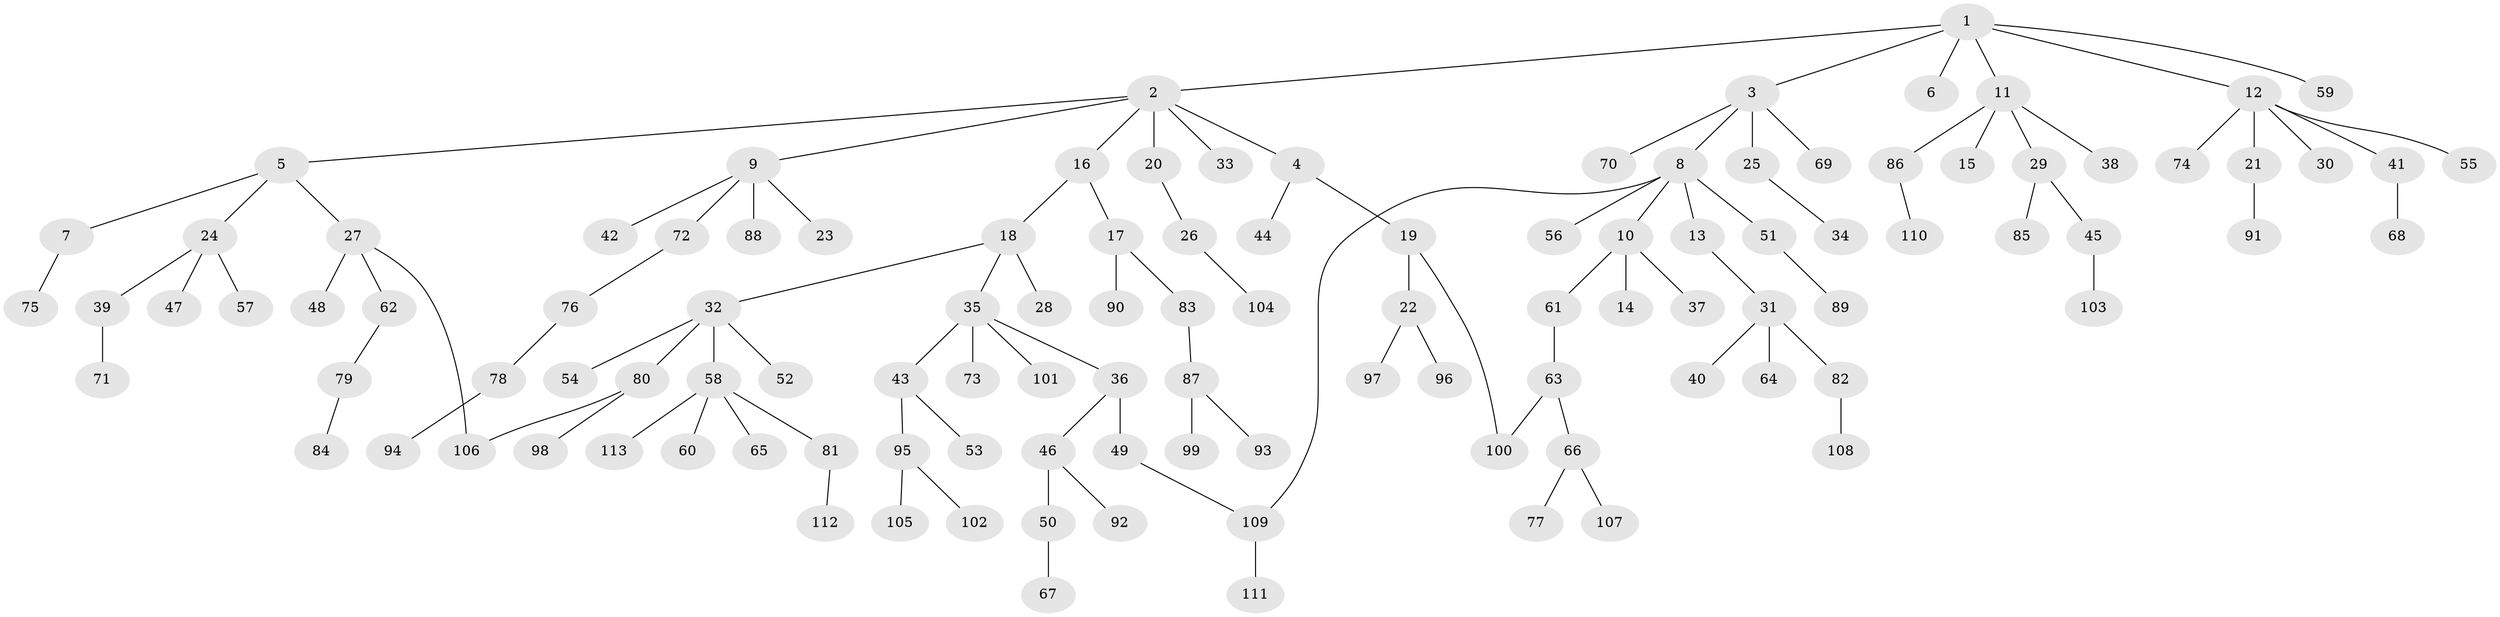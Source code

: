 // coarse degree distribution, {5: 0.043478260869565216, 6: 0.014492753623188406, 4: 0.10144927536231885, 2: 0.2463768115942029, 1: 0.463768115942029, 3: 0.13043478260869565}
// Generated by graph-tools (version 1.1) at 2025/49/03/04/25 22:49:10]
// undirected, 113 vertices, 115 edges
graph export_dot {
  node [color=gray90,style=filled];
  1;
  2;
  3;
  4;
  5;
  6;
  7;
  8;
  9;
  10;
  11;
  12;
  13;
  14;
  15;
  16;
  17;
  18;
  19;
  20;
  21;
  22;
  23;
  24;
  25;
  26;
  27;
  28;
  29;
  30;
  31;
  32;
  33;
  34;
  35;
  36;
  37;
  38;
  39;
  40;
  41;
  42;
  43;
  44;
  45;
  46;
  47;
  48;
  49;
  50;
  51;
  52;
  53;
  54;
  55;
  56;
  57;
  58;
  59;
  60;
  61;
  62;
  63;
  64;
  65;
  66;
  67;
  68;
  69;
  70;
  71;
  72;
  73;
  74;
  75;
  76;
  77;
  78;
  79;
  80;
  81;
  82;
  83;
  84;
  85;
  86;
  87;
  88;
  89;
  90;
  91;
  92;
  93;
  94;
  95;
  96;
  97;
  98;
  99;
  100;
  101;
  102;
  103;
  104;
  105;
  106;
  107;
  108;
  109;
  110;
  111;
  112;
  113;
  1 -- 2;
  1 -- 3;
  1 -- 6;
  1 -- 11;
  1 -- 12;
  1 -- 59;
  2 -- 4;
  2 -- 5;
  2 -- 9;
  2 -- 16;
  2 -- 20;
  2 -- 33;
  3 -- 8;
  3 -- 25;
  3 -- 69;
  3 -- 70;
  4 -- 19;
  4 -- 44;
  5 -- 7;
  5 -- 24;
  5 -- 27;
  7 -- 75;
  8 -- 10;
  8 -- 13;
  8 -- 51;
  8 -- 56;
  8 -- 109;
  9 -- 23;
  9 -- 42;
  9 -- 72;
  9 -- 88;
  10 -- 14;
  10 -- 37;
  10 -- 61;
  11 -- 15;
  11 -- 29;
  11 -- 38;
  11 -- 86;
  12 -- 21;
  12 -- 30;
  12 -- 41;
  12 -- 55;
  12 -- 74;
  13 -- 31;
  16 -- 17;
  16 -- 18;
  17 -- 83;
  17 -- 90;
  18 -- 28;
  18 -- 32;
  18 -- 35;
  19 -- 22;
  19 -- 100;
  20 -- 26;
  21 -- 91;
  22 -- 96;
  22 -- 97;
  24 -- 39;
  24 -- 47;
  24 -- 57;
  25 -- 34;
  26 -- 104;
  27 -- 48;
  27 -- 62;
  27 -- 106;
  29 -- 45;
  29 -- 85;
  31 -- 40;
  31 -- 64;
  31 -- 82;
  32 -- 52;
  32 -- 54;
  32 -- 58;
  32 -- 80;
  35 -- 36;
  35 -- 43;
  35 -- 73;
  35 -- 101;
  36 -- 46;
  36 -- 49;
  39 -- 71;
  41 -- 68;
  43 -- 53;
  43 -- 95;
  45 -- 103;
  46 -- 50;
  46 -- 92;
  49 -- 109;
  50 -- 67;
  51 -- 89;
  58 -- 60;
  58 -- 65;
  58 -- 81;
  58 -- 113;
  61 -- 63;
  62 -- 79;
  63 -- 66;
  63 -- 100;
  66 -- 77;
  66 -- 107;
  72 -- 76;
  76 -- 78;
  78 -- 94;
  79 -- 84;
  80 -- 98;
  80 -- 106;
  81 -- 112;
  82 -- 108;
  83 -- 87;
  86 -- 110;
  87 -- 93;
  87 -- 99;
  95 -- 102;
  95 -- 105;
  109 -- 111;
}
